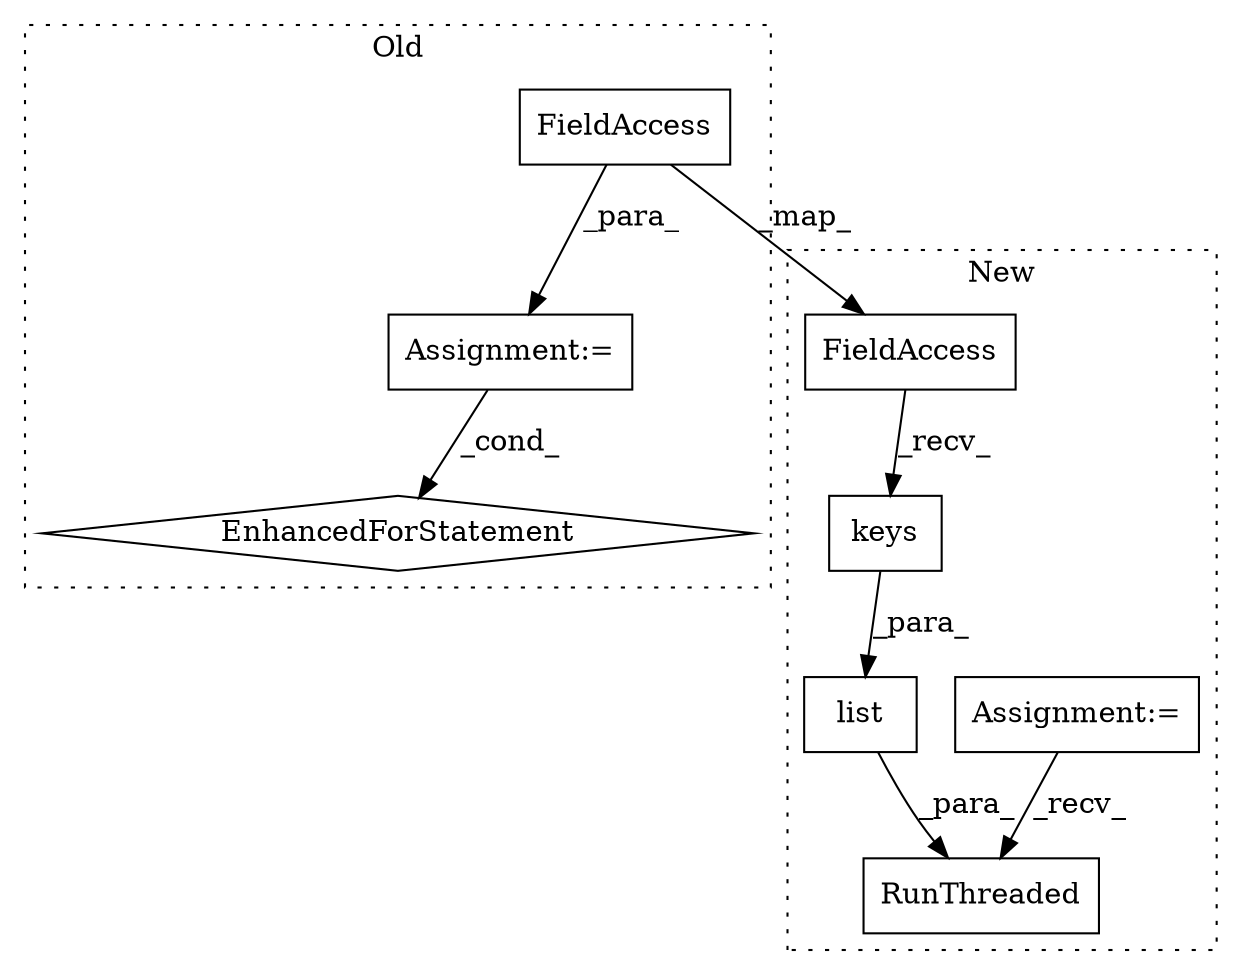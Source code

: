 digraph G {
subgraph cluster0 {
1 [label="EnhancedForStatement" a="70" s="30079,30168" l="61,2" shape="diamond"];
3 [label="Assignment:=" a="7" s="30079,30168" l="61,2" shape="box"];
8 [label="FieldAccess" a="22" s="30152" l="16" shape="box"];
label = "Old";
style="dotted";
}
subgraph cluster1 {
2 [label="RunThreaded" a="32" s="30194,30273" l="12,1" shape="box"];
4 [label="Assignment:=" a="7" s="30087" l="7" shape="box"];
5 [label="keys" a="32" s="30266" l="6" shape="box"];
6 [label="list" a="32" s="30244,30272" l="5,1" shape="box"];
7 [label="FieldAccess" a="22" s="30249" l="16" shape="box"];
label = "New";
style="dotted";
}
3 -> 1 [label="_cond_"];
4 -> 2 [label="_recv_"];
5 -> 6 [label="_para_"];
6 -> 2 [label="_para_"];
7 -> 5 [label="_recv_"];
8 -> 7 [label="_map_"];
8 -> 3 [label="_para_"];
}